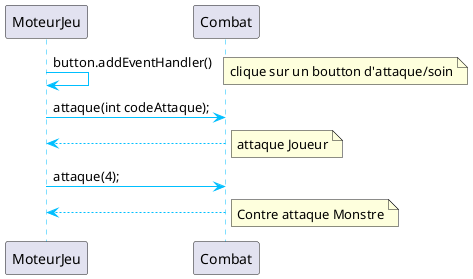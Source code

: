 @startuml
'https://plantuml.com/sequence-diagram

skinparam sequence {
    ArrowColor DeepSkyBlue
    ActorBorderColor DeepSkyBlue
    LifeLineBorderColor DeepSkyBlue
}


MoteurJeu->MoteurJeu : button.addEventHandler()
note right
clique sur un boutton d'attaque/soin
end note
MoteurJeu->Combat : attaque(int codeAttaque);
MoteurJeu<--Combat :
note right
attaque Joueur
end note
MoteurJeu->Combat : attaque(4);
MoteurJeu<--Combat :
note right
Contre attaque Monstre
end note


@enduml